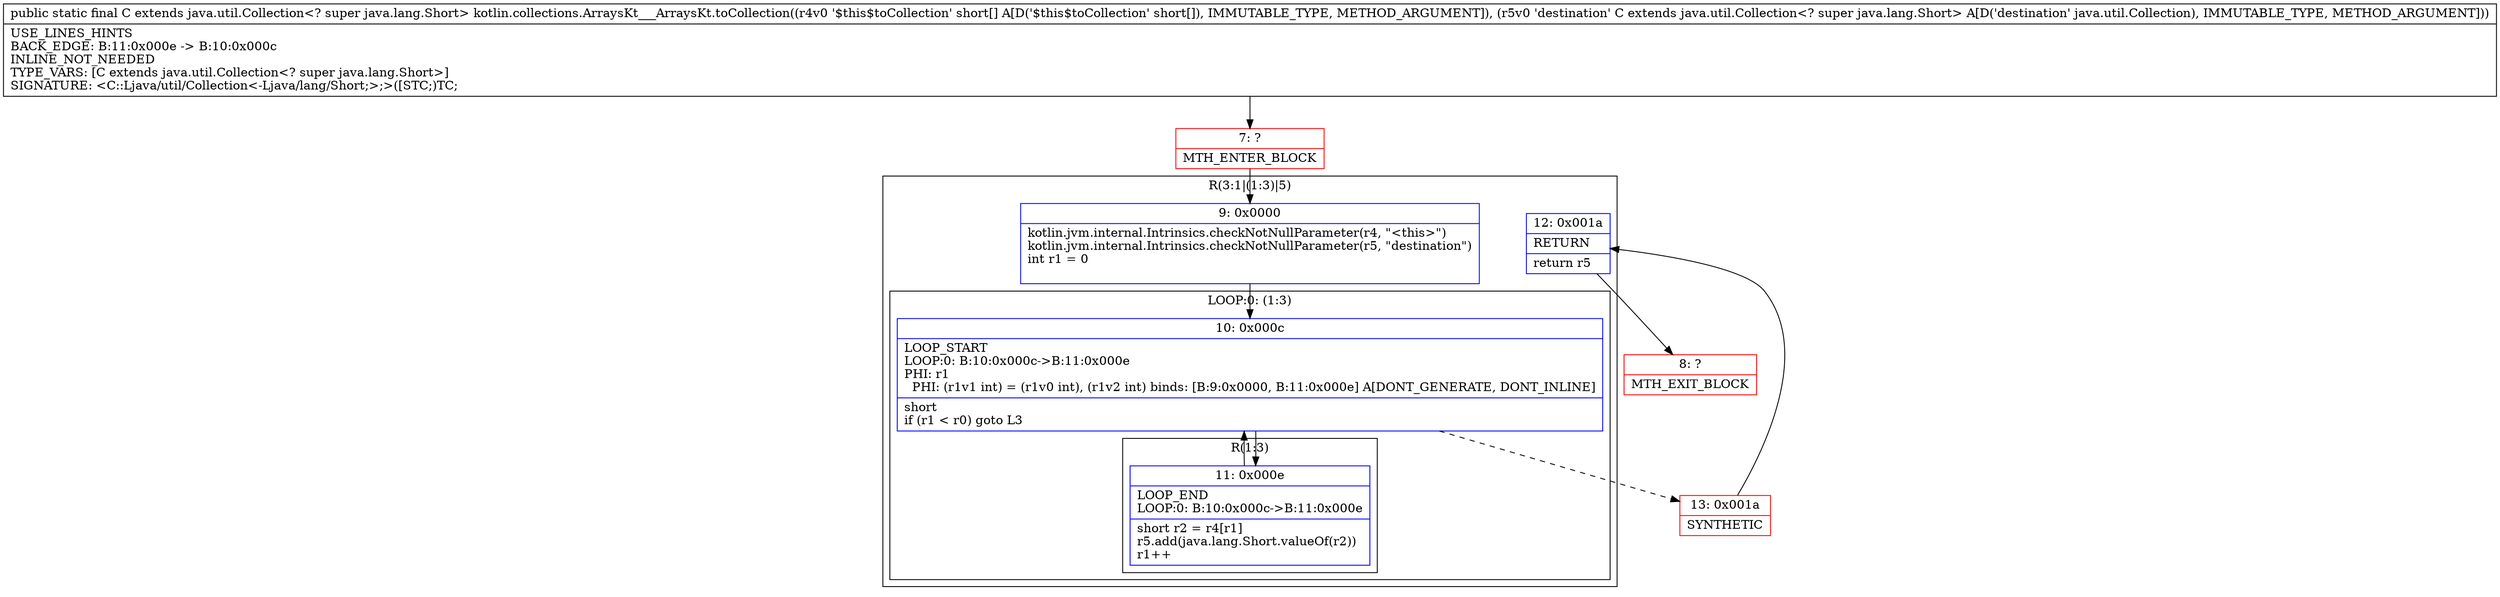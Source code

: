 digraph "CFG forkotlin.collections.ArraysKt___ArraysKt.toCollection([SLjava\/util\/Collection;)Ljava\/util\/Collection;" {
subgraph cluster_Region_1557320886 {
label = "R(3:1|(1:3)|5)";
node [shape=record,color=blue];
Node_9 [shape=record,label="{9\:\ 0x0000|kotlin.jvm.internal.Intrinsics.checkNotNullParameter(r4, \"\<this\>\")\lkotlin.jvm.internal.Intrinsics.checkNotNullParameter(r5, \"destination\")\lint r1 = 0\l\l}"];
subgraph cluster_LoopRegion_1204391236 {
label = "LOOP:0: (1:3)";
node [shape=record,color=blue];
Node_10 [shape=record,label="{10\:\ 0x000c|LOOP_START\lLOOP:0: B:10:0x000c\-\>B:11:0x000e\lPHI: r1 \l  PHI: (r1v1 int) = (r1v0 int), (r1v2 int) binds: [B:9:0x0000, B:11:0x000e] A[DONT_GENERATE, DONT_INLINE]\l|short \lif (r1 \< r0) goto L3\l}"];
subgraph cluster_Region_1064791543 {
label = "R(1:3)";
node [shape=record,color=blue];
Node_11 [shape=record,label="{11\:\ 0x000e|LOOP_END\lLOOP:0: B:10:0x000c\-\>B:11:0x000e\l|short r2 = r4[r1]\lr5.add(java.lang.Short.valueOf(r2))\lr1++\l}"];
}
}
Node_12 [shape=record,label="{12\:\ 0x001a|RETURN\l|return r5\l}"];
}
Node_7 [shape=record,color=red,label="{7\:\ ?|MTH_ENTER_BLOCK\l}"];
Node_13 [shape=record,color=red,label="{13\:\ 0x001a|SYNTHETIC\l}"];
Node_8 [shape=record,color=red,label="{8\:\ ?|MTH_EXIT_BLOCK\l}"];
MethodNode[shape=record,label="{public static final C extends java.util.Collection\<? super java.lang.Short\> kotlin.collections.ArraysKt___ArraysKt.toCollection((r4v0 '$this$toCollection' short[] A[D('$this$toCollection' short[]), IMMUTABLE_TYPE, METHOD_ARGUMENT]), (r5v0 'destination' C extends java.util.Collection\<? super java.lang.Short\> A[D('destination' java.util.Collection), IMMUTABLE_TYPE, METHOD_ARGUMENT]))  | USE_LINES_HINTS\lBACK_EDGE: B:11:0x000e \-\> B:10:0x000c\lINLINE_NOT_NEEDED\lTYPE_VARS: [C extends java.util.Collection\<? super java.lang.Short\>]\lSIGNATURE: \<C::Ljava\/util\/Collection\<\-Ljava\/lang\/Short;\>;\>([STC;)TC;\l}"];
MethodNode -> Node_7;Node_9 -> Node_10;
Node_10 -> Node_11;
Node_10 -> Node_13[style=dashed];
Node_11 -> Node_10;
Node_12 -> Node_8;
Node_7 -> Node_9;
Node_13 -> Node_12;
}

